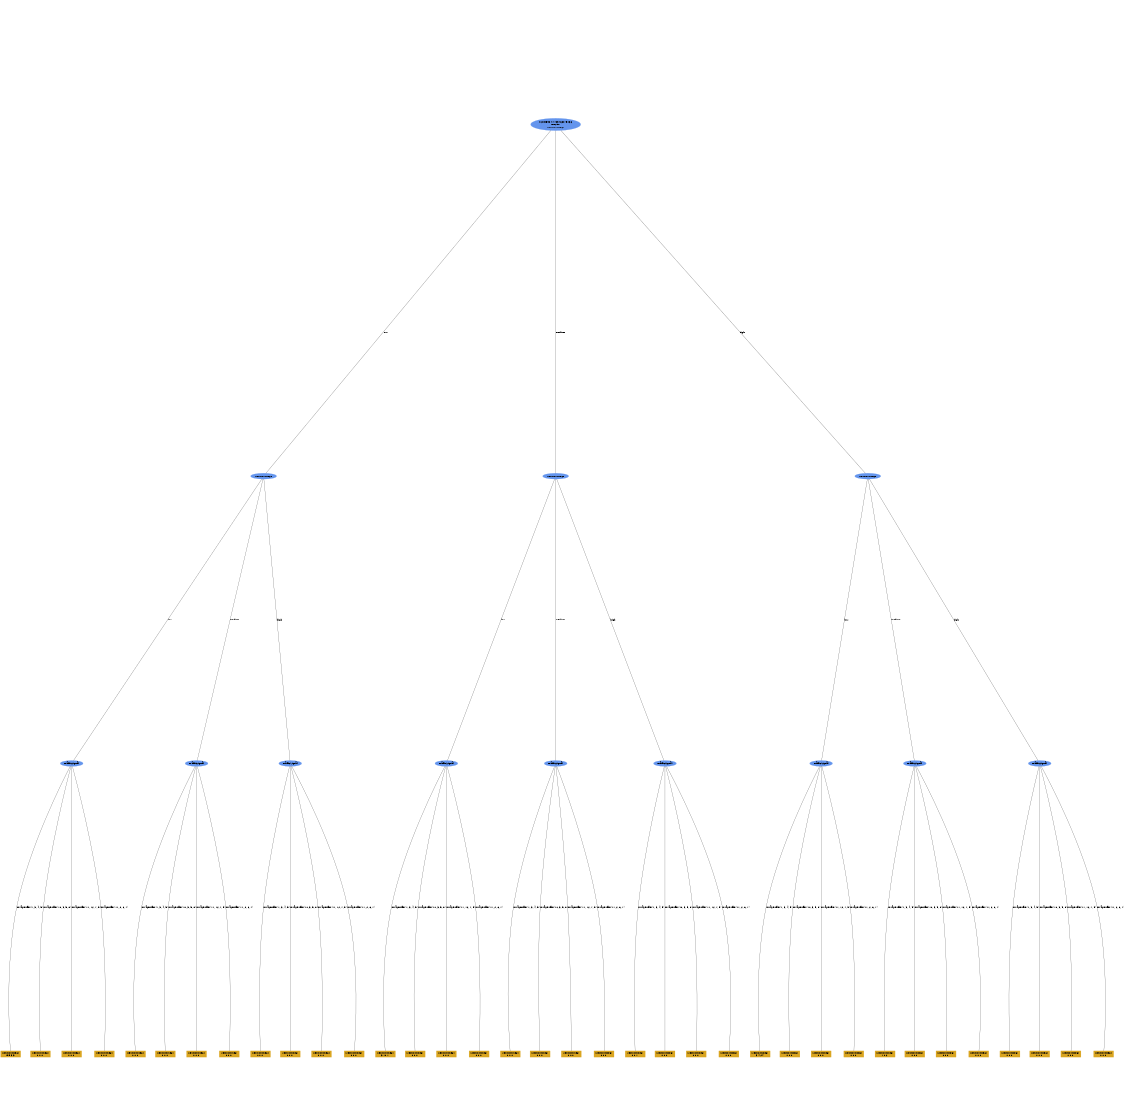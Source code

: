 digraph "DD" {
size = "7.5,10"
ratio=1.0;
center = true;
edge [dir = none];
{ rank = same; node [shape=ellipse, style=filled, color=cornflowerblue];"26789" [label="score=984.7485463075036\nN=250\nWest_out_seg1"];}
{ rank = same; node [shape=ellipse, style=filled, color=cornflowerblue];"26802" [label="West_out_seg0"];}
{ rank = same; node [shape=ellipse, style=filled, color=cornflowerblue];"26815" [label="West_out_seg0"];}
{ rank = same; node [shape=ellipse, style=filled, color=cornflowerblue];"26828" [label="West_out_seg0"];}
{ rank = same; node [shape=ellipse, style=filled, color=cornflowerblue];"26837" [label="TrafficSignal"];}
{ rank = same; node [shape=ellipse, style=filled, color=cornflowerblue];"26847" [label="TrafficSignal"];}
{ rank = same; node [shape=ellipse, style=filled, color=cornflowerblue];"26857" [label="TrafficSignal"];}
{ rank = same; node [shape=ellipse, style=filled, color=cornflowerblue];"26867" [label="TrafficSignal"];}
{ rank = same; node [shape=ellipse, style=filled, color=cornflowerblue];"26877" [label="TrafficSignal"];}
{ rank = same; node [shape=ellipse, style=filled, color=cornflowerblue];"26887" [label="TrafficSignal"];}
{ rank = same; node [shape=ellipse, style=filled, color=cornflowerblue];"26897" [label="TrafficSignal"];}
{ rank = same; node [shape=ellipse, style=filled, color=cornflowerblue];"26907" [label="TrafficSignal"];}
{ rank = same; node [shape=ellipse, style=filled, color=cornflowerblue];"26917" [label="TrafficSignal"];}
{ rank = same; node [shape=box, style=filled, color=goldenrod];"26838" [label="West_out_seg1\n195 3 3 "];}
{ rank = same; node [shape=box, style=filled, color=goldenrod];"26839" [label="West_out_seg1\n0 0 0 "];}
{ rank = same; node [shape=box, style=filled, color=goldenrod];"26840" [label="West_out_seg1\n0 0 0 "];}
{ rank = same; node [shape=box, style=filled, color=goldenrod];"26841" [label="West_out_seg1\n0 0 0 "];}
{ rank = same; node [shape=box, style=filled, color=goldenrod];"26848" [label="West_out_seg1\n0 0 0 "];}
{ rank = same; node [shape=box, style=filled, color=goldenrod];"26849" [label="West_out_seg1\n0 0 0 "];}
{ rank = same; node [shape=box, style=filled, color=goldenrod];"26850" [label="West_out_seg1\n0 0 0 "];}
{ rank = same; node [shape=box, style=filled, color=goldenrod];"26851" [label="West_out_seg1\n0 0 0 "];}
{ rank = same; node [shape=box, style=filled, color=goldenrod];"26858" [label="West_out_seg1\n0 0 0 "];}
{ rank = same; node [shape=box, style=filled, color=goldenrod];"26859" [label="West_out_seg1\n0 0 0 "];}
{ rank = same; node [shape=box, style=filled, color=goldenrod];"26860" [label="West_out_seg1\n0 0 0 "];}
{ rank = same; node [shape=box, style=filled, color=goldenrod];"26861" [label="West_out_seg1\n0 0 0 "];}
{ rank = same; node [shape=box, style=filled, color=goldenrod];"26868" [label="West_out_seg1\n3 10 1 "];}
{ rank = same; node [shape=box, style=filled, color=goldenrod];"26869" [label="West_out_seg1\n0 0 0 "];}
{ rank = same; node [shape=box, style=filled, color=goldenrod];"26870" [label="West_out_seg1\n0 0 0 "];}
{ rank = same; node [shape=box, style=filled, color=goldenrod];"26871" [label="West_out_seg1\n0 0 0 "];}
{ rank = same; node [shape=box, style=filled, color=goldenrod];"26878" [label="West_out_seg1\n0 0 0 "];}
{ rank = same; node [shape=box, style=filled, color=goldenrod];"26879" [label="West_out_seg1\n0 0 0 "];}
{ rank = same; node [shape=box, style=filled, color=goldenrod];"26880" [label="West_out_seg1\n0 0 0 "];}
{ rank = same; node [shape=box, style=filled, color=goldenrod];"26881" [label="West_out_seg1\n0 0 0 "];}
{ rank = same; node [shape=box, style=filled, color=goldenrod];"26888" [label="West_out_seg1\n0 0 1 "];}
{ rank = same; node [shape=box, style=filled, color=goldenrod];"26889" [label="West_out_seg1\n0 0 0 "];}
{ rank = same; node [shape=box, style=filled, color=goldenrod];"26890" [label="West_out_seg1\n0 0 0 "];}
{ rank = same; node [shape=box, style=filled, color=goldenrod];"26891" [label="West_out_seg1\n0 0 0 "];}
{ rank = same; node [shape=box, style=filled, color=goldenrod];"26898" [label="West_out_seg1\n3 4 24 "];}
{ rank = same; node [shape=box, style=filled, color=goldenrod];"26899" [label="West_out_seg1\n0 0 0 "];}
{ rank = same; node [shape=box, style=filled, color=goldenrod];"26900" [label="West_out_seg1\n0 0 0 "];}
{ rank = same; node [shape=box, style=filled, color=goldenrod];"26901" [label="West_out_seg1\n0 0 0 "];}
{ rank = same; node [shape=box, style=filled, color=goldenrod];"26908" [label="West_out_seg1\n1 0 2 "];}
{ rank = same; node [shape=box, style=filled, color=goldenrod];"26909" [label="West_out_seg1\n0 0 0 "];}
{ rank = same; node [shape=box, style=filled, color=goldenrod];"26910" [label="West_out_seg1\n0 0 0 "];}
{ rank = same; node [shape=box, style=filled, color=goldenrod];"26911" [label="West_out_seg1\n0 0 0 "];}
{ rank = same; node [shape=box, style=filled, color=goldenrod];"26918" [label="West_out_seg1\n0 0 0 "];}
{ rank = same; node [shape=box, style=filled, color=goldenrod];"26919" [label="West_out_seg1\n0 0 0 "];}
{ rank = same; node [shape=box, style=filled, color=goldenrod];"26920" [label="West_out_seg1\n0 0 0 "];}
{ rank = same; node [shape=box, style=filled, color=goldenrod];"26921" [label="West_out_seg1\n0 0 0 "];}
"26789" -> "26802" [label = "low"];
"26789" -> "26815" [label = "medium"];
"26789" -> "26828" [label = "high"];
"26802" -> "26837" [label = "low"];
"26802" -> "26847" [label = "medium"];
"26802" -> "26857" [label = "high"];
"26815" -> "26867" [label = "low"];
"26815" -> "26877" [label = "medium"];
"26815" -> "26887" [label = "high"];
"26828" -> "26897" [label = "low"];
"26828" -> "26907" [label = "medium"];
"26828" -> "26917" [label = "high"];
"26837" -> "26838" [label = "ArrayBuffer(1, 3, 4, 5)"];
"26837" -> "26839" [label = "ArrayBuffer(10, 3, 5, 8)"];
"26837" -> "26840" [label = "ArrayBuffer(11, 12, 7, 9)"];
"26837" -> "26841" [label = "ArrayBuffer(11, 2, 6, 7)"];
"26847" -> "26848" [label = "ArrayBuffer(1, 3, 4, 5)"];
"26847" -> "26849" [label = "ArrayBuffer(10, 3, 5, 8)"];
"26847" -> "26850" [label = "ArrayBuffer(11, 12, 7, 9)"];
"26847" -> "26851" [label = "ArrayBuffer(11, 2, 6, 7)"];
"26857" -> "26858" [label = "ArrayBuffer(1, 3, 4, 5)"];
"26857" -> "26859" [label = "ArrayBuffer(10, 3, 5, 8)"];
"26857" -> "26860" [label = "ArrayBuffer(11, 12, 7, 9)"];
"26857" -> "26861" [label = "ArrayBuffer(11, 2, 6, 7)"];
"26867" -> "26868" [label = "ArrayBuffer(1, 3, 4, 5)"];
"26867" -> "26869" [label = "ArrayBuffer(10, 3, 5, 8)"];
"26867" -> "26870" [label = "ArrayBuffer(11, 12, 7, 9)"];
"26867" -> "26871" [label = "ArrayBuffer(11, 2, 6, 7)"];
"26877" -> "26878" [label = "ArrayBuffer(1, 3, 4, 5)"];
"26877" -> "26879" [label = "ArrayBuffer(10, 3, 5, 8)"];
"26877" -> "26880" [label = "ArrayBuffer(11, 12, 7, 9)"];
"26877" -> "26881" [label = "ArrayBuffer(11, 2, 6, 7)"];
"26887" -> "26888" [label = "ArrayBuffer(1, 3, 4, 5)"];
"26887" -> "26889" [label = "ArrayBuffer(10, 3, 5, 8)"];
"26887" -> "26890" [label = "ArrayBuffer(11, 12, 7, 9)"];
"26887" -> "26891" [label = "ArrayBuffer(11, 2, 6, 7)"];
"26897" -> "26898" [label = "ArrayBuffer(1, 3, 4, 5)"];
"26897" -> "26899" [label = "ArrayBuffer(10, 3, 5, 8)"];
"26897" -> "26900" [label = "ArrayBuffer(11, 12, 7, 9)"];
"26897" -> "26901" [label = "ArrayBuffer(11, 2, 6, 7)"];
"26907" -> "26908" [label = "ArrayBuffer(1, 3, 4, 5)"];
"26907" -> "26909" [label = "ArrayBuffer(10, 3, 5, 8)"];
"26907" -> "26910" [label = "ArrayBuffer(11, 12, 7, 9)"];
"26907" -> "26911" [label = "ArrayBuffer(11, 2, 6, 7)"];
"26917" -> "26918" [label = "ArrayBuffer(1, 3, 4, 5)"];
"26917" -> "26919" [label = "ArrayBuffer(10, 3, 5, 8)"];
"26917" -> "26920" [label = "ArrayBuffer(11, 12, 7, 9)"];
"26917" -> "26921" [label = "ArrayBuffer(11, 2, 6, 7)"];

}